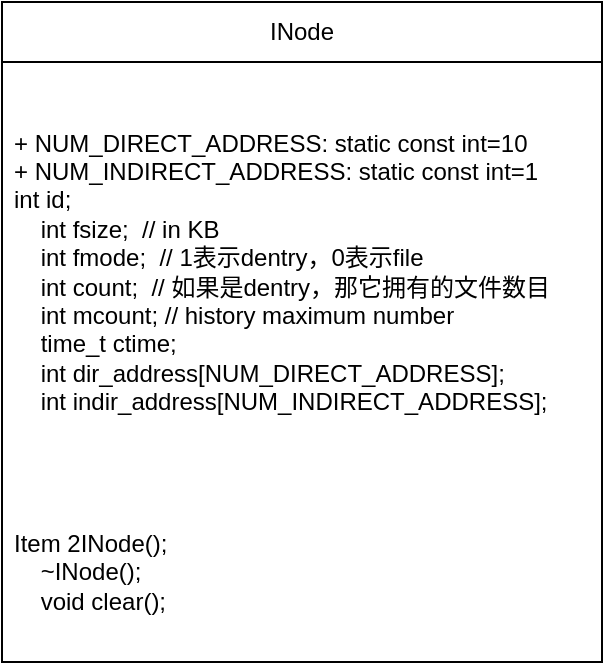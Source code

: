 <mxfile version="21.4.0" type="github">
  <diagram id="PnP3ODJL_Z0Urigxx_61" name="第 1 页">
    <mxGraphModel dx="1173" dy="499" grid="1" gridSize="10" guides="1" tooltips="1" connect="1" arrows="1" fold="1" page="1" pageScale="1" pageWidth="827" pageHeight="1169" math="0" shadow="0">
      <root>
        <mxCell id="0" />
        <mxCell id="1" parent="0" />
        <mxCell id="QhrNZY7RJF_LfjgAWxW2-1" value="INode" style="swimlane;fontStyle=0;childLayout=stackLayout;horizontal=1;startSize=30;horizontalStack=0;resizeParent=1;resizeParentMax=0;resizeLast=0;collapsible=1;marginBottom=0;whiteSpace=wrap;html=1;" vertex="1" parent="1">
          <mxGeometry x="200" y="140" width="300" height="330" as="geometry">
            <mxRectangle x="290" y="200" width="70" height="30" as="alternateBounds" />
          </mxGeometry>
        </mxCell>
        <mxCell id="QhrNZY7RJF_LfjgAWxW2-2" value="+ NUM_DIRECT_ADDRESS:&amp;nbsp;static const int=10&lt;br&gt;+ NUM_INDIRECT_ADDRESS:&amp;nbsp;static const int=1&lt;br&gt;&lt;div&gt;int id;&lt;/div&gt;&lt;div&gt;&amp;nbsp; &amp;nbsp; int fsize;&amp;nbsp; // in KB&lt;/div&gt;&lt;div&gt;&amp;nbsp; &amp;nbsp; int fmode;&amp;nbsp; // 1表示dentry，0表示file&lt;/div&gt;&lt;div&gt;&amp;nbsp; &amp;nbsp; int count;&amp;nbsp; // 如果是dentry，那它拥有的文件数目&lt;/div&gt;&lt;div&gt;&amp;nbsp; &amp;nbsp; int mcount; // history maximum number&lt;/div&gt;&lt;div&gt;&amp;nbsp; &amp;nbsp; time_t ctime;&lt;/div&gt;&lt;div&gt;&amp;nbsp; &amp;nbsp; int dir_address[NUM_DIRECT_ADDRESS];&lt;/div&gt;&lt;div&gt;&amp;nbsp; &amp;nbsp; int indir_address[NUM_INDIRECT_ADDRESS];&lt;/div&gt;" style="text;strokeColor=none;fillColor=none;align=left;verticalAlign=middle;spacingLeft=4;spacingRight=4;overflow=hidden;points=[[0,0.5],[1,0.5]];portConstraint=eastwest;rotatable=0;whiteSpace=wrap;html=1;" vertex="1" parent="QhrNZY7RJF_LfjgAWxW2-1">
          <mxGeometry y="30" width="300" height="210" as="geometry" />
        </mxCell>
        <mxCell id="QhrNZY7RJF_LfjgAWxW2-3" value="Item 2INode();&lt;div&gt;&amp;nbsp; &amp;nbsp; ~INode();&lt;/div&gt;&lt;div&gt;&amp;nbsp; &amp;nbsp; void clear();&lt;/div&gt;" style="text;strokeColor=none;fillColor=none;align=left;verticalAlign=middle;spacingLeft=4;spacingRight=4;overflow=hidden;points=[[0,0.5],[1,0.5]];portConstraint=eastwest;rotatable=0;whiteSpace=wrap;html=1;" vertex="1" parent="QhrNZY7RJF_LfjgAWxW2-1">
          <mxGeometry y="240" width="300" height="90" as="geometry" />
        </mxCell>
      </root>
    </mxGraphModel>
  </diagram>
</mxfile>
